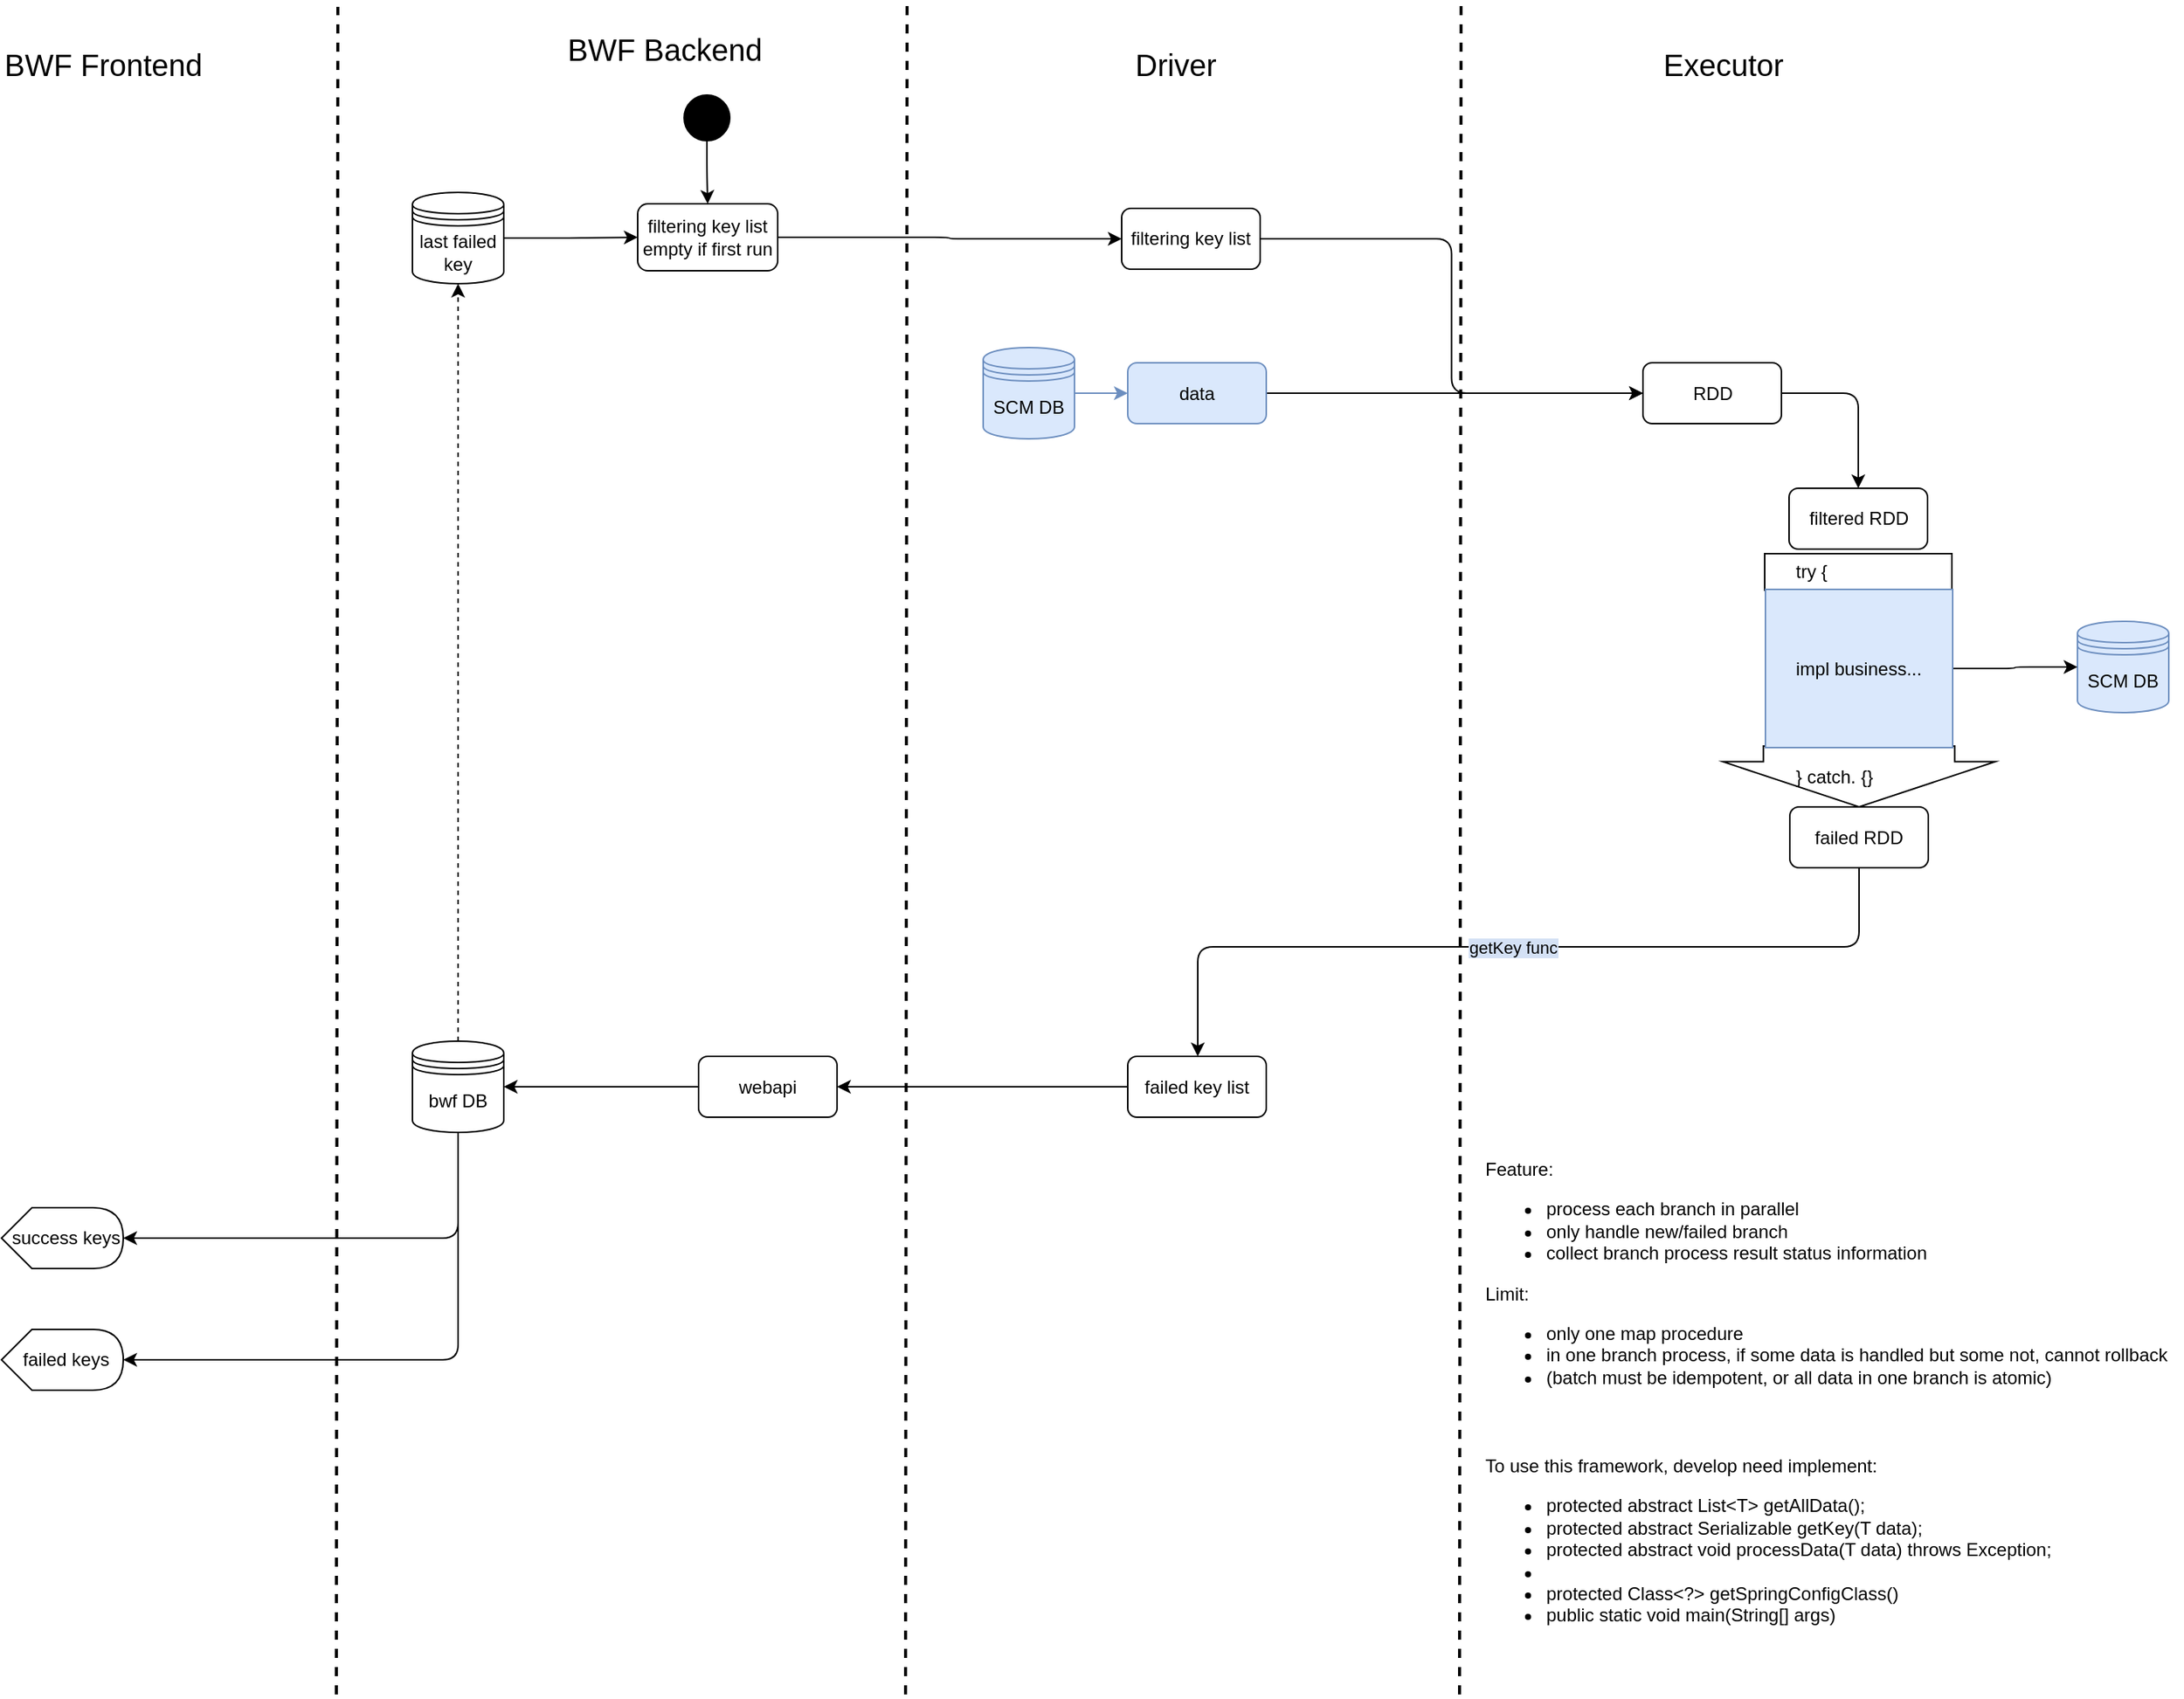 <mxfile version="11.1.4" type="github"><diagram id="LN1JEF8fKV4As8vXSH5P" name="Page-1"><mxGraphModel dx="1489" dy="667" grid="1" gridSize="10" guides="1" tooltips="1" connect="1" arrows="1" fold="1" page="1" pageScale="1" pageWidth="1654" pageHeight="1169" math="0" shadow="0"><root><mxCell id="0"/><mxCell id="1" parent="0"/><mxCell id="D7Ps34D5wOHhJ69BjxMt-3" value="" style="endArrow=none;dashed=1;html=1;strokeWidth=2;" parent="1" edge="1"><mxGeometry width="50" height="50" relative="1" as="geometry"><mxPoint x="1028" y="1150" as="sourcePoint"/><mxPoint x="1029" y="37" as="targetPoint"/></mxGeometry></mxCell><mxCell id="D7Ps34D5wOHhJ69BjxMt-185" style="edgeStyle=orthogonalEdgeStyle;orthogonalLoop=1;jettySize=auto;html=1;entryX=0;entryY=0.5;entryDx=0;entryDy=0;strokeWidth=1;" parent="1" source="D7Ps34D5wOHhJ69BjxMt-6" target="D7Ps34D5wOHhJ69BjxMt-107" edge="1"><mxGeometry relative="1" as="geometry"/></mxCell><mxCell id="D7Ps34D5wOHhJ69BjxMt-6" value="filtering key list" style="rounded=1;whiteSpace=wrap;html=1;" parent="1" vertex="1"><mxGeometry x="806" y="173" width="91" height="40" as="geometry"/></mxCell><mxCell id="D7Ps34D5wOHhJ69BjxMt-109" value="filtered RDD" style="rounded=1;whiteSpace=wrap;html=1;" parent="1" vertex="1"><mxGeometry x="1244.5" y="357" width="91" height="40" as="geometry"/></mxCell><mxCell id="D7Ps34D5wOHhJ69BjxMt-146" style="edgeStyle=orthogonalEdgeStyle;rounded=1;orthogonalLoop=1;jettySize=auto;html=1;labelBackgroundColor=#ffffff;strokeWidth=1;exitX=1;exitY=0.5;exitDx=0;exitDy=0;" parent="1" source="D7Ps34D5wOHhJ69BjxMt-107" target="D7Ps34D5wOHhJ69BjxMt-109" edge="1"><mxGeometry relative="1" as="geometry"/></mxCell><mxCell id="D7Ps34D5wOHhJ69BjxMt-107" value="RDD" style="rounded=1;whiteSpace=wrap;html=1;" parent="1" vertex="1"><mxGeometry x="1148.5" y="274.5" width="91" height="40" as="geometry"/></mxCell><mxCell id="D7Ps34D5wOHhJ69BjxMt-39" value="getKey func" style="edgeStyle=orthogonalEdgeStyle;rounded=1;orthogonalLoop=1;jettySize=auto;html=1;strokeColor=#000000;strokeWidth=1;labelBackgroundColor=#D4E1F5;" parent="1" source="D7Ps34D5wOHhJ69BjxMt-35" target="D7Ps34D5wOHhJ69BjxMt-38" edge="1"><mxGeometry relative="1" as="geometry"><Array as="points"><mxPoint x="1291" y="658.5"/><mxPoint x="856" y="658.5"/></Array></mxGeometry></mxCell><mxCell id="D7Ps34D5wOHhJ69BjxMt-35" value="failed RDD" style="rounded=1;whiteSpace=wrap;html=1;" parent="1" vertex="1"><mxGeometry x="1245" y="566.5" width="91" height="40" as="geometry"/></mxCell><mxCell id="D7Ps34D5wOHhJ69BjxMt-165" style="edgeStyle=orthogonalEdgeStyle;rounded=1;orthogonalLoop=1;jettySize=auto;html=1;labelBackgroundColor=#ffffff;strokeWidth=1;fillColor=#A9C4EB;" parent="1" source="D7Ps34D5wOHhJ69BjxMt-38" target="D7Ps34D5wOHhJ69BjxMt-137" edge="1"><mxGeometry relative="1" as="geometry"/></mxCell><mxCell id="D7Ps34D5wOHhJ69BjxMt-38" value="failed key list" style="rounded=1;whiteSpace=wrap;html=1;" parent="1" vertex="1"><mxGeometry x="810" y="730.5" width="91" height="40" as="geometry"/></mxCell><mxCell id="D7Ps34D5wOHhJ69BjxMt-72" style="edgeStyle=orthogonalEdgeStyle;rounded=1;orthogonalLoop=1;jettySize=auto;html=1;strokeColor=#000000;strokeWidth=1;" parent="1" source="D7Ps34D5wOHhJ69BjxMt-66" target="D7Ps34D5wOHhJ69BjxMt-70" edge="1"><mxGeometry relative="1" as="geometry"/></mxCell><mxCell id="D7Ps34D5wOHhJ69BjxMt-66" value="&lt;span style=&quot;white-space: normal&quot;&gt;last failed key&lt;/span&gt;" style="shape=datastore;whiteSpace=wrap;html=1;labelBackgroundColor=none;strokeColor=#000000;strokeWidth=1;fillColor=none;gradientColor=none;align=center;" parent="1" vertex="1"><mxGeometry x="340" y="162.5" width="60" height="60" as="geometry"/></mxCell><mxCell id="D7Ps34D5wOHhJ69BjxMt-74" style="edgeStyle=orthogonalEdgeStyle;rounded=1;orthogonalLoop=1;jettySize=auto;html=1;strokeColor=#000000;strokeWidth=1;" parent="1" source="D7Ps34D5wOHhJ69BjxMt-68" target="D7Ps34D5wOHhJ69BjxMt-70" edge="1"><mxGeometry relative="1" as="geometry"/></mxCell><mxCell id="D7Ps34D5wOHhJ69BjxMt-68" value="" style="ellipse;whiteSpace=wrap;html=1;aspect=fixed;labelBackgroundColor=none;strokeColor=#000000;strokeWidth=1;fillColor=#000000;gradientColor=none;align=center;" parent="1" vertex="1"><mxGeometry x="518.5" y="98.5" width="30" height="30" as="geometry"/></mxCell><mxCell id="D7Ps34D5wOHhJ69BjxMt-73" style="edgeStyle=orthogonalEdgeStyle;rounded=1;orthogonalLoop=1;jettySize=auto;html=1;strokeColor=#000000;strokeWidth=1;" parent="1" source="D7Ps34D5wOHhJ69BjxMt-70" target="D7Ps34D5wOHhJ69BjxMt-6" edge="1"><mxGeometry relative="1" as="geometry"/></mxCell><mxCell id="D7Ps34D5wOHhJ69BjxMt-70" value="filtering key list&lt;br&gt;empty if first run" style="rounded=1;whiteSpace=wrap;html=1;labelBackgroundColor=none;strokeColor=#000000;strokeWidth=1;fillColor=none;gradientColor=none;align=center;" parent="1" vertex="1"><mxGeometry x="488" y="170" width="92" height="44" as="geometry"/></mxCell><mxCell id="D7Ps34D5wOHhJ69BjxMt-71" value="" style="endArrow=none;dashed=1;html=1;strokeWidth=2;" parent="1" edge="1"><mxGeometry width="50" height="50" relative="1" as="geometry"><mxPoint x="664" y="1150" as="sourcePoint"/><mxPoint x="665" y="37" as="targetPoint"/></mxGeometry></mxCell><mxCell id="D7Ps34D5wOHhJ69BjxMt-81" value="} catch. {}" style="shape=singleArrow;direction=south;whiteSpace=wrap;html=1;labelBackgroundColor=none;strokeWidth=1;align=left;arrowWidth=0.702;arrowSize=0.743;spacingLeft=46;" parent="1" vertex="1"><mxGeometry x="1201" y="526.5" width="179" height="40" as="geometry"/></mxCell><mxCell id="D7Ps34D5wOHhJ69BjxMt-83" value="&lt;font style=&quot;font-size: 20px&quot;&gt;BWF Backend&lt;/font&gt;" style="text;html=1;resizable=0;points=[];autosize=1;align=left;verticalAlign=top;spacingTop=-4;" parent="1" vertex="1"><mxGeometry x="440" y="54" width="140" height="20" as="geometry"/></mxCell><mxCell id="D7Ps34D5wOHhJ69BjxMt-84" value="&lt;font style=&quot;font-size: 20px&quot;&gt;Driver&lt;/font&gt;" style="text;html=1;resizable=0;points=[];autosize=1;align=left;verticalAlign=top;spacingTop=-4;" parent="1" vertex="1"><mxGeometry x="813" y="64" width="70" height="20" as="geometry"/></mxCell><mxCell id="D7Ps34D5wOHhJ69BjxMt-85" value="&lt;font style=&quot;font-size: 20px&quot;&gt;Executor&lt;/font&gt;" style="text;html=1;resizable=0;points=[];autosize=1;align=left;verticalAlign=top;spacingTop=-4;" parent="1" vertex="1"><mxGeometry x="1159.5" y="64" width="90" height="20" as="geometry"/></mxCell><mxCell id="D7Ps34D5wOHhJ69BjxMt-139" style="edgeStyle=orthogonalEdgeStyle;rounded=1;orthogonalLoop=1;jettySize=auto;html=1;labelBackgroundColor=#ffffff;strokeWidth=1;" parent="1" source="D7Ps34D5wOHhJ69BjxMt-137" target="D7Ps34D5wOHhJ69BjxMt-135" edge="1"><mxGeometry relative="1" as="geometry"/></mxCell><mxCell id="D7Ps34D5wOHhJ69BjxMt-137" value="webapi" style="rounded=1;whiteSpace=wrap;html=1;" parent="1" vertex="1"><mxGeometry x="528" y="730.5" width="91" height="40" as="geometry"/></mxCell><mxCell id="D7Ps34D5wOHhJ69BjxMt-152" style="edgeStyle=orthogonalEdgeStyle;rounded=1;orthogonalLoop=1;jettySize=auto;html=1;entryX=0;entryY=0.5;entryDx=0;entryDy=0;labelBackgroundColor=#ffffff;strokeWidth=1;fillColor=#dae8fc;strokeColor=#6c8ebf;" parent="1" source="D7Ps34D5wOHhJ69BjxMt-121" target="D7Ps34D5wOHhJ69BjxMt-151" edge="1"><mxGeometry relative="1" as="geometry"/></mxCell><mxCell id="D7Ps34D5wOHhJ69BjxMt-121" value="&lt;span style=&quot;white-space: normal&quot;&gt;SCM DB&lt;/span&gt;" style="shape=datastore;whiteSpace=wrap;html=1;labelBackgroundColor=none;strokeColor=#6c8ebf;strokeWidth=1;fillColor=#dae8fc;align=center;" parent="1" vertex="1"><mxGeometry x="715" y="264.5" width="60" height="60" as="geometry"/></mxCell><mxCell id="D7Ps34D5wOHhJ69BjxMt-172" style="edgeStyle=orthogonalEdgeStyle;rounded=1;orthogonalLoop=1;jettySize=auto;html=1;labelBackgroundColor=#ffffff;strokeWidth=1;fillColor=#A9C4EB;dashed=1;targetPerimeterSpacing=0;endSize=6;jumpStyle=none;shadow=0;" parent="1" source="D7Ps34D5wOHhJ69BjxMt-135" target="D7Ps34D5wOHhJ69BjxMt-66" edge="1"><mxGeometry relative="1" as="geometry"/></mxCell><mxCell id="D7Ps34D5wOHhJ69BjxMt-183" style="edgeStyle=orthogonalEdgeStyle;orthogonalLoop=1;jettySize=auto;html=1;entryX=1;entryY=0.5;entryDx=0;entryDy=0;entryPerimeter=0;strokeWidth=1;exitX=0.5;exitY=1;exitDx=0;exitDy=0;" parent="1" source="D7Ps34D5wOHhJ69BjxMt-135" target="D7Ps34D5wOHhJ69BjxMt-180" edge="1"><mxGeometry relative="1" as="geometry"/></mxCell><mxCell id="D7Ps34D5wOHhJ69BjxMt-184" style="edgeStyle=orthogonalEdgeStyle;orthogonalLoop=1;jettySize=auto;html=1;entryX=1;entryY=0.5;entryDx=0;entryDy=0;entryPerimeter=0;strokeWidth=1;" parent="1" source="D7Ps34D5wOHhJ69BjxMt-135" target="D7Ps34D5wOHhJ69BjxMt-181" edge="1"><mxGeometry relative="1" as="geometry"><Array as="points"><mxPoint x="370" y="930"/></Array></mxGeometry></mxCell><mxCell id="D7Ps34D5wOHhJ69BjxMt-135" value="&lt;span style=&quot;white-space: normal&quot;&gt;bwf DB&lt;/span&gt;" style="shape=datastore;whiteSpace=wrap;html=1;labelBackgroundColor=none;strokeColor=#000000;strokeWidth=1;fillColor=none;gradientColor=none;align=center;" parent="1" vertex="1"><mxGeometry x="340" y="720.5" width="60" height="60" as="geometry"/></mxCell><mxCell id="D7Ps34D5wOHhJ69BjxMt-153" style="edgeStyle=orthogonalEdgeStyle;rounded=1;orthogonalLoop=1;jettySize=auto;html=1;labelBackgroundColor=#ffffff;strokeWidth=1;" parent="1" source="D7Ps34D5wOHhJ69BjxMt-151" target="D7Ps34D5wOHhJ69BjxMt-107" edge="1"><mxGeometry relative="1" as="geometry"/></mxCell><mxCell id="D7Ps34D5wOHhJ69BjxMt-151" value="data" style="rounded=1;whiteSpace=wrap;html=1;fillColor=#dae8fc;strokeColor=#6c8ebf;" parent="1" vertex="1"><mxGeometry x="810" y="274.5" width="91" height="40" as="geometry"/></mxCell><mxCell id="D7Ps34D5wOHhJ69BjxMt-155" value="&lt;span style=&quot;white-space: normal&quot;&gt;SCM DB&lt;/span&gt;" style="shape=datastore;whiteSpace=wrap;html=1;labelBackgroundColor=none;strokeColor=#6c8ebf;strokeWidth=1;fillColor=#dae8fc;align=center;" parent="1" vertex="1"><mxGeometry x="1434" y="444.5" width="60" height="60" as="geometry"/></mxCell><mxCell id="D7Ps34D5wOHhJ69BjxMt-169" value="try {" style="rounded=0;whiteSpace=wrap;html=1;labelBackgroundColor=none;strokeWidth=1;align=left;spacingLeft=18;" parent="1" vertex="1"><mxGeometry x="1228.5" y="400" width="123" height="24" as="geometry"/></mxCell><mxCell id="D7Ps34D5wOHhJ69BjxMt-171" style="edgeStyle=orthogonalEdgeStyle;rounded=1;orthogonalLoop=1;jettySize=auto;html=1;labelBackgroundColor=#ffffff;strokeWidth=1;fillColor=#A9C4EB;" parent="1" source="D7Ps34D5wOHhJ69BjxMt-170" target="D7Ps34D5wOHhJ69BjxMt-155" edge="1"><mxGeometry relative="1" as="geometry"/></mxCell><mxCell id="D7Ps34D5wOHhJ69BjxMt-170" value="impl business..." style="rounded=0;whiteSpace=wrap;html=1;labelBackgroundColor=none;strokeWidth=1;align=left;spacingLeft=18;fillColor=#dae8fc;strokeColor=#6c8ebf;" parent="1" vertex="1"><mxGeometry x="1229" y="423.5" width="123" height="104" as="geometry"/></mxCell><mxCell id="D7Ps34D5wOHhJ69BjxMt-177" value="" style="endArrow=none;dashed=1;html=1;strokeWidth=2;" parent="1" edge="1"><mxGeometry width="50" height="50" relative="1" as="geometry"><mxPoint x="290" y="1150" as="sourcePoint"/><mxPoint x="291" y="40.5" as="targetPoint"/></mxGeometry></mxCell><mxCell id="D7Ps34D5wOHhJ69BjxMt-179" value="&lt;font style=&quot;font-size: 20px&quot;&gt;BWF Frontend&lt;br&gt;&lt;/font&gt;" style="text;html=1;resizable=0;points=[];autosize=1;align=left;verticalAlign=top;spacingTop=-4;" parent="1" vertex="1"><mxGeometry x="70" y="64" width="150" height="20" as="geometry"/></mxCell><mxCell id="D7Ps34D5wOHhJ69BjxMt-180" value="success keys" style="shape=display;whiteSpace=wrap;html=1;labelBackgroundColor=none;strokeWidth=1;align=center;spacingLeft=5;" parent="1" vertex="1"><mxGeometry x="70" y="830" width="80" height="40" as="geometry"/></mxCell><mxCell id="D7Ps34D5wOHhJ69BjxMt-181" value="failed keys" style="shape=display;whiteSpace=wrap;html=1;labelBackgroundColor=none;strokeWidth=1;align=center;spacingLeft=5;" parent="1" vertex="1"><mxGeometry x="70" y="910" width="80" height="40" as="geometry"/></mxCell><mxCell id="bL53v2d-Ox7N4HGlk-b5-1" value="Feature:&lt;br&gt;&lt;ul&gt;&lt;li&gt;process each branch in parallel&lt;/li&gt;&lt;li&gt;only handle new/failed branch&lt;/li&gt;&lt;li&gt;collect branch process result status information&lt;/li&gt;&lt;/ul&gt;Limit:&lt;br&gt;&lt;ul&gt;&lt;li&gt;only one map procedure&lt;/li&gt;&lt;li&gt;in one branch process, if some data is handled but some not, cannot rollback&lt;/li&gt;&lt;li&gt;(batch must be idempotent, or all data in one branch is atomic)&lt;/li&gt;&lt;/ul&gt;" style="text;html=1;resizable=0;points=[];autosize=1;align=left;verticalAlign=top;spacingTop=-4;" vertex="1" parent="1"><mxGeometry x="1043" y="795" width="460" height="160" as="geometry"/></mxCell><mxCell id="bL53v2d-Ox7N4HGlk-b5-2" value="To use this framework, develop need implement:&lt;br&gt;&lt;ul&gt;&lt;li&gt;protected abstract List&amp;lt;T&amp;gt; getAllData();&lt;br&gt;&lt;/li&gt;&lt;li&gt;protected abstract Serializable getKey(T data);&lt;br&gt;&lt;/li&gt;&lt;li&gt;protected abstract void processData(T data) throws Exception;&lt;br&gt;&lt;/li&gt;&lt;li&gt;&lt;br&gt;&lt;/li&gt;&lt;li&gt;protected Class&amp;lt;?&amp;gt; getSpringConfigClass()&lt;br&gt;&lt;/li&gt;&lt;li&gt;public static void main(String[] args)&lt;br&gt;&lt;/li&gt;&lt;/ul&gt;" style="text;html=1;resizable=0;points=[];autosize=1;align=left;verticalAlign=top;spacingTop=-4;" vertex="1" parent="1"><mxGeometry x="1043" y="990" width="390" height="120" as="geometry"/></mxCell></root></mxGraphModel></diagram></mxfile>